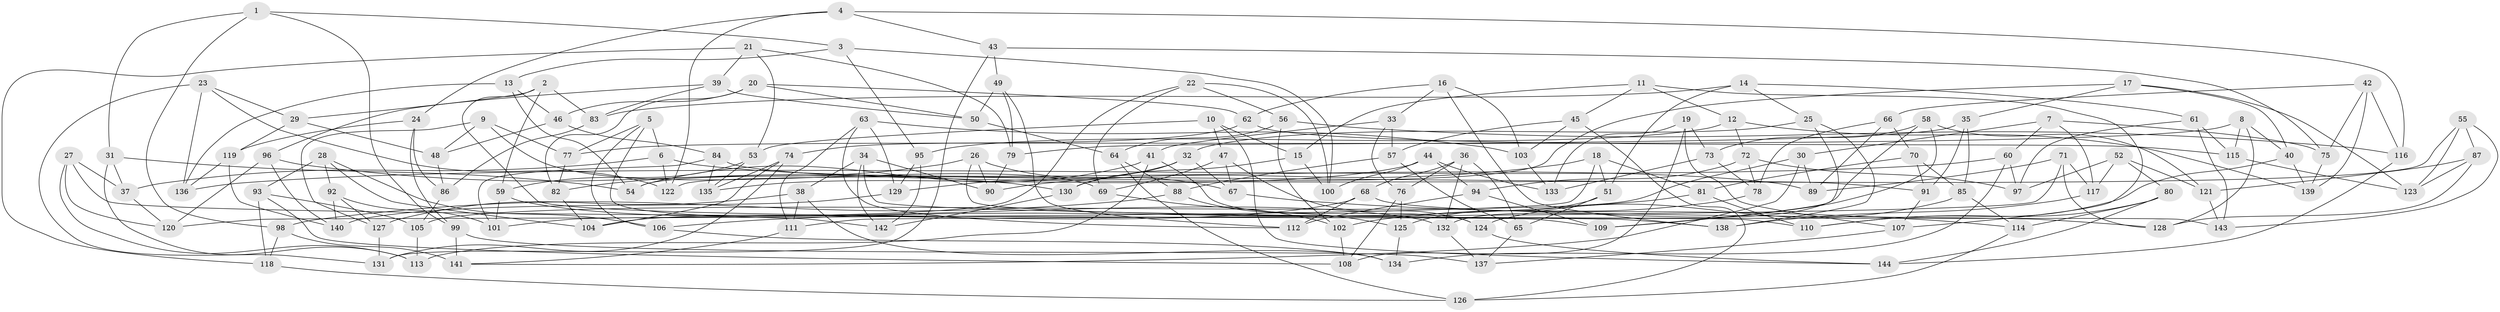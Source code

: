 // Generated by graph-tools (version 1.1) at 2025/38/03/09/25 02:38:08]
// undirected, 144 vertices, 288 edges
graph export_dot {
graph [start="1"]
  node [color=gray90,style=filled];
  1;
  2;
  3;
  4;
  5;
  6;
  7;
  8;
  9;
  10;
  11;
  12;
  13;
  14;
  15;
  16;
  17;
  18;
  19;
  20;
  21;
  22;
  23;
  24;
  25;
  26;
  27;
  28;
  29;
  30;
  31;
  32;
  33;
  34;
  35;
  36;
  37;
  38;
  39;
  40;
  41;
  42;
  43;
  44;
  45;
  46;
  47;
  48;
  49;
  50;
  51;
  52;
  53;
  54;
  55;
  56;
  57;
  58;
  59;
  60;
  61;
  62;
  63;
  64;
  65;
  66;
  67;
  68;
  69;
  70;
  71;
  72;
  73;
  74;
  75;
  76;
  77;
  78;
  79;
  80;
  81;
  82;
  83;
  84;
  85;
  86;
  87;
  88;
  89;
  90;
  91;
  92;
  93;
  94;
  95;
  96;
  97;
  98;
  99;
  100;
  101;
  102;
  103;
  104;
  105;
  106;
  107;
  108;
  109;
  110;
  111;
  112;
  113;
  114;
  115;
  116;
  117;
  118;
  119;
  120;
  121;
  122;
  123;
  124;
  125;
  126;
  127;
  128;
  129;
  130;
  131;
  132;
  133;
  134;
  135;
  136;
  137;
  138;
  139;
  140;
  141;
  142;
  143;
  144;
  1 -- 3;
  1 -- 98;
  1 -- 99;
  1 -- 31;
  2 -- 83;
  2 -- 109;
  2 -- 59;
  2 -- 29;
  3 -- 100;
  3 -- 95;
  3 -- 13;
  4 -- 116;
  4 -- 43;
  4 -- 122;
  4 -- 24;
  5 -- 142;
  5 -- 77;
  5 -- 106;
  5 -- 6;
  6 -- 37;
  6 -- 89;
  6 -- 122;
  7 -- 117;
  7 -- 60;
  7 -- 30;
  7 -- 75;
  8 -- 115;
  8 -- 40;
  8 -- 77;
  8 -- 128;
  9 -- 48;
  9 -- 77;
  9 -- 127;
  9 -- 69;
  10 -- 53;
  10 -- 47;
  10 -- 144;
  10 -- 15;
  11 -- 12;
  11 -- 45;
  11 -- 107;
  11 -- 15;
  12 -- 139;
  12 -- 95;
  12 -- 72;
  13 -- 46;
  13 -- 136;
  13 -- 54;
  14 -- 51;
  14 -- 25;
  14 -- 83;
  14 -- 61;
  15 -- 130;
  15 -- 100;
  16 -- 62;
  16 -- 33;
  16 -- 138;
  16 -- 103;
  17 -- 123;
  17 -- 35;
  17 -- 40;
  17 -- 54;
  18 -- 81;
  18 -- 120;
  18 -- 51;
  18 -- 90;
  19 -- 133;
  19 -- 107;
  19 -- 73;
  19 -- 108;
  20 -- 46;
  20 -- 50;
  20 -- 82;
  20 -- 62;
  21 -- 53;
  21 -- 79;
  21 -- 118;
  21 -- 39;
  22 -- 69;
  22 -- 100;
  22 -- 101;
  22 -- 56;
  23 -- 122;
  23 -- 29;
  23 -- 131;
  23 -- 136;
  24 -- 119;
  24 -- 99;
  24 -- 86;
  25 -- 138;
  25 -- 32;
  25 -- 109;
  26 -- 143;
  26 -- 67;
  26 -- 82;
  26 -- 90;
  27 -- 37;
  27 -- 120;
  27 -- 113;
  27 -- 110;
  28 -- 104;
  28 -- 106;
  28 -- 93;
  28 -- 92;
  29 -- 48;
  29 -- 119;
  30 -- 105;
  30 -- 89;
  30 -- 141;
  31 -- 54;
  31 -- 113;
  31 -- 37;
  32 -- 67;
  32 -- 130;
  32 -- 129;
  33 -- 41;
  33 -- 76;
  33 -- 57;
  34 -- 90;
  34 -- 38;
  34 -- 138;
  34 -- 142;
  35 -- 85;
  35 -- 91;
  35 -- 79;
  36 -- 76;
  36 -- 132;
  36 -- 65;
  36 -- 68;
  37 -- 120;
  38 -- 111;
  38 -- 134;
  38 -- 127;
  39 -- 96;
  39 -- 83;
  39 -- 50;
  40 -- 139;
  40 -- 110;
  41 -- 54;
  41 -- 113;
  41 -- 124;
  42 -- 75;
  42 -- 116;
  42 -- 66;
  42 -- 139;
  43 -- 49;
  43 -- 75;
  43 -- 131;
  44 -- 133;
  44 -- 135;
  44 -- 94;
  44 -- 100;
  45 -- 57;
  45 -- 126;
  45 -- 103;
  46 -- 84;
  46 -- 48;
  47 -- 67;
  47 -- 124;
  47 -- 69;
  48 -- 86;
  49 -- 112;
  49 -- 79;
  49 -- 50;
  50 -- 64;
  51 -- 65;
  51 -- 125;
  52 -- 121;
  52 -- 97;
  52 -- 117;
  52 -- 80;
  53 -- 59;
  53 -- 135;
  55 -- 123;
  55 -- 143;
  55 -- 122;
  55 -- 87;
  56 -- 102;
  56 -- 116;
  56 -- 64;
  57 -- 88;
  57 -- 65;
  58 -- 121;
  58 -- 109;
  58 -- 132;
  58 -- 73;
  59 -- 132;
  59 -- 101;
  60 -- 134;
  60 -- 136;
  60 -- 97;
  61 -- 97;
  61 -- 143;
  61 -- 115;
  62 -- 74;
  62 -- 115;
  63 -- 112;
  63 -- 103;
  63 -- 129;
  63 -- 111;
  64 -- 88;
  64 -- 126;
  65 -- 137;
  66 -- 70;
  66 -- 78;
  66 -- 89;
  67 -- 114;
  68 -- 112;
  68 -- 128;
  68 -- 104;
  69 -- 102;
  70 -- 81;
  70 -- 85;
  70 -- 91;
  71 -- 111;
  71 -- 89;
  71 -- 117;
  71 -- 128;
  72 -- 94;
  72 -- 97;
  72 -- 78;
  73 -- 133;
  73 -- 78;
  74 -- 104;
  74 -- 135;
  74 -- 131;
  75 -- 139;
  76 -- 125;
  76 -- 108;
  77 -- 82;
  78 -- 102;
  79 -- 90;
  80 -- 114;
  80 -- 110;
  80 -- 144;
  81 -- 110;
  81 -- 106;
  82 -- 104;
  83 -- 86;
  84 -- 101;
  84 -- 91;
  84 -- 135;
  85 -- 124;
  85 -- 114;
  86 -- 105;
  87 -- 123;
  87 -- 128;
  87 -- 121;
  88 -- 98;
  88 -- 125;
  91 -- 107;
  92 -- 140;
  92 -- 101;
  92 -- 127;
  93 -- 118;
  93 -- 105;
  93 -- 108;
  94 -- 112;
  94 -- 109;
  95 -- 129;
  95 -- 142;
  96 -- 130;
  96 -- 140;
  96 -- 120;
  98 -- 141;
  98 -- 118;
  99 -- 141;
  99 -- 137;
  102 -- 108;
  103 -- 133;
  105 -- 113;
  106 -- 134;
  107 -- 137;
  111 -- 141;
  114 -- 126;
  115 -- 123;
  116 -- 144;
  117 -- 138;
  118 -- 126;
  119 -- 136;
  119 -- 140;
  121 -- 143;
  124 -- 144;
  125 -- 134;
  127 -- 131;
  129 -- 140;
  130 -- 142;
  132 -- 137;
}
